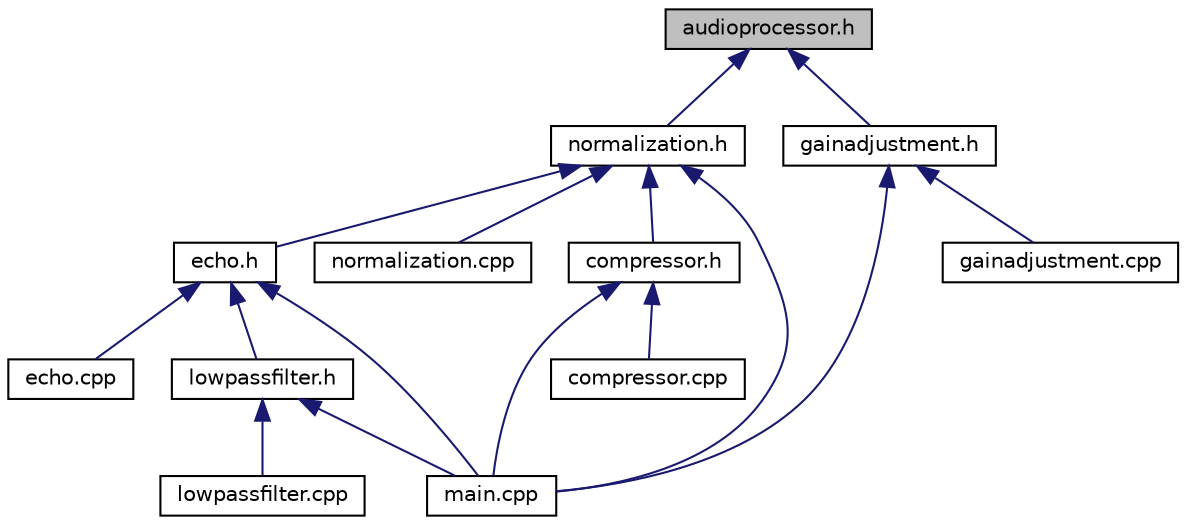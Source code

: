 digraph "audioprocessor.h"
{
 // LATEX_PDF_SIZE
  edge [fontname="Helvetica",fontsize="10",labelfontname="Helvetica",labelfontsize="10"];
  node [fontname="Helvetica",fontsize="10",shape=record];
  Node1 [label="audioprocessor.h",height=0.2,width=0.4,color="black", fillcolor="grey75", style="filled", fontcolor="black",tooltip=" "];
  Node1 -> Node2 [dir="back",color="midnightblue",fontsize="10",style="solid"];
  Node2 [label="normalization.h",height=0.2,width=0.4,color="black", fillcolor="white", style="filled",URL="$da/dd7/normalization_8h.html",tooltip=" "];
  Node2 -> Node3 [dir="back",color="midnightblue",fontsize="10",style="solid"];
  Node3 [label="compressor.h",height=0.2,width=0.4,color="black", fillcolor="white", style="filled",URL="$d5/d14/compressor_8h.html",tooltip=" "];
  Node3 -> Node4 [dir="back",color="midnightblue",fontsize="10",style="solid"];
  Node4 [label="compressor.cpp",height=0.2,width=0.4,color="black", fillcolor="white", style="filled",URL="$d7/d04/compressor_8cpp.html",tooltip=" "];
  Node3 -> Node5 [dir="back",color="midnightblue",fontsize="10",style="solid"];
  Node5 [label="main.cpp",height=0.2,width=0.4,color="black", fillcolor="white", style="filled",URL="$df/d0a/main_8cpp.html",tooltip=" "];
  Node2 -> Node6 [dir="back",color="midnightblue",fontsize="10",style="solid"];
  Node6 [label="echo.h",height=0.2,width=0.4,color="black", fillcolor="white", style="filled",URL="$d3/d25/echo_8h.html",tooltip=" "];
  Node6 -> Node7 [dir="back",color="midnightblue",fontsize="10",style="solid"];
  Node7 [label="echo.cpp",height=0.2,width=0.4,color="black", fillcolor="white", style="filled",URL="$df/dea/echo_8cpp.html",tooltip=" "];
  Node6 -> Node8 [dir="back",color="midnightblue",fontsize="10",style="solid"];
  Node8 [label="lowpassfilter.h",height=0.2,width=0.4,color="black", fillcolor="white", style="filled",URL="$d9/d17/lowpassfilter_8h.html",tooltip=" "];
  Node8 -> Node9 [dir="back",color="midnightblue",fontsize="10",style="solid"];
  Node9 [label="lowpassfilter.cpp",height=0.2,width=0.4,color="black", fillcolor="white", style="filled",URL="$d2/d83/lowpassfilter_8cpp.html",tooltip=" "];
  Node8 -> Node5 [dir="back",color="midnightblue",fontsize="10",style="solid"];
  Node6 -> Node5 [dir="back",color="midnightblue",fontsize="10",style="solid"];
  Node2 -> Node5 [dir="back",color="midnightblue",fontsize="10",style="solid"];
  Node2 -> Node10 [dir="back",color="midnightblue",fontsize="10",style="solid"];
  Node10 [label="normalization.cpp",height=0.2,width=0.4,color="black", fillcolor="white", style="filled",URL="$d1/d9e/normalization_8cpp.html",tooltip=" "];
  Node1 -> Node11 [dir="back",color="midnightblue",fontsize="10",style="solid"];
  Node11 [label="gainadjustment.h",height=0.2,width=0.4,color="black", fillcolor="white", style="filled",URL="$d6/dc2/gainadjustment_8h.html",tooltip=" "];
  Node11 -> Node12 [dir="back",color="midnightblue",fontsize="10",style="solid"];
  Node12 [label="gainadjustment.cpp",height=0.2,width=0.4,color="black", fillcolor="white", style="filled",URL="$dd/dfb/gainadjustment_8cpp.html",tooltip=" "];
  Node11 -> Node5 [dir="back",color="midnightblue",fontsize="10",style="solid"];
}
